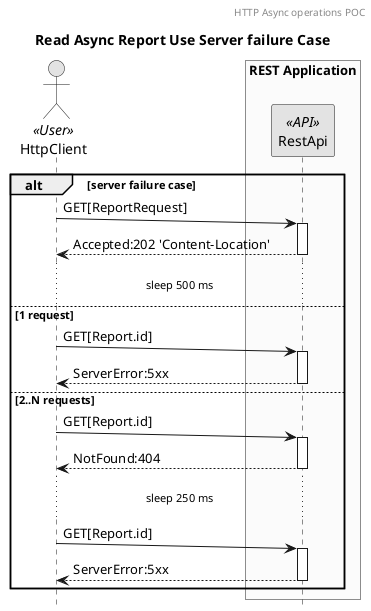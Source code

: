 @startuml
skinparam monochrome true
skinparam BoxPadding 5
header HTTP Async operations POC
title Read Async Report Use Server failure Case

hide footbox
actor HttpClient as user << User >>

box "REST Application" #FBFBFB
 participant "RestApi" as api << API >>
end box

alt server failure case
user ->(5) api ++: GET[ReportRequest]
api --> user --: Accepted:202 'Content-Location'
...sleep 500 ms...
else 1 request
user ->(5) api ++: GET[Report.id]
api --> user --: ServerError:5xx
else 2..N requests
user ->(5) api ++: GET[Report.id]
api --> user --: NotFound:404
...sleep 250 ms...
user ->(5) api ++: GET[Report.id]
api --> user --: ServerError:5xx

end
@enduml
